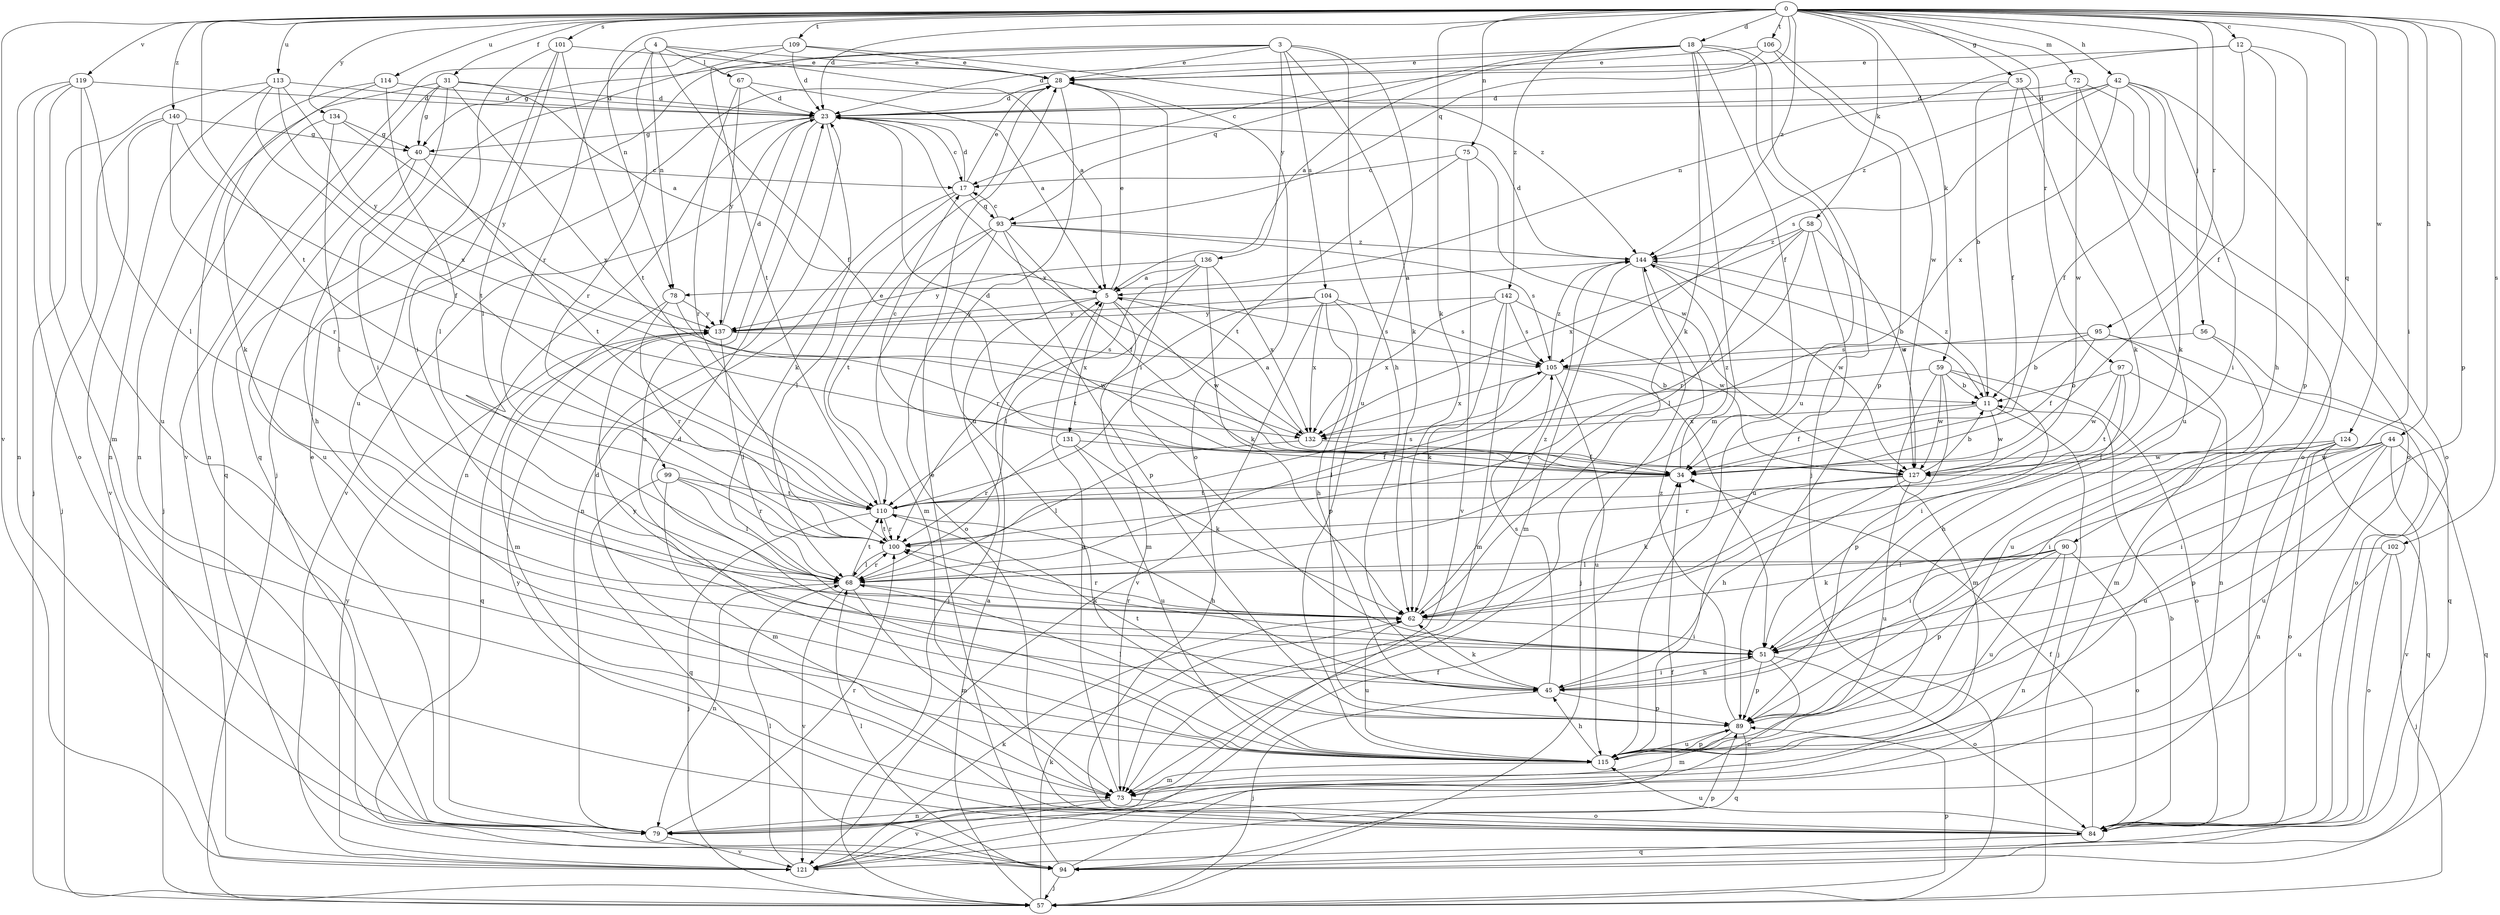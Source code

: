 strict digraph  {
0;
3;
4;
5;
11;
12;
17;
18;
23;
28;
31;
34;
35;
40;
42;
44;
45;
51;
56;
57;
58;
59;
62;
67;
68;
72;
73;
75;
78;
79;
84;
89;
90;
93;
94;
95;
97;
99;
100;
101;
102;
104;
105;
106;
109;
110;
113;
114;
115;
119;
121;
124;
127;
131;
132;
134;
136;
137;
140;
142;
144;
0 -> 12  [label=c];
0 -> 18  [label=d];
0 -> 23  [label=d];
0 -> 31  [label=f];
0 -> 35  [label=g];
0 -> 42  [label=h];
0 -> 44  [label=h];
0 -> 51  [label=i];
0 -> 56  [label=j];
0 -> 58  [label=k];
0 -> 59  [label=k];
0 -> 62  [label=k];
0 -> 72  [label=m];
0 -> 75  [label=n];
0 -> 78  [label=n];
0 -> 89  [label=p];
0 -> 90  [label=q];
0 -> 93  [label=q];
0 -> 95  [label=r];
0 -> 97  [label=r];
0 -> 101  [label=s];
0 -> 102  [label=s];
0 -> 106  [label=t];
0 -> 109  [label=t];
0 -> 110  [label=t];
0 -> 113  [label=u];
0 -> 114  [label=u];
0 -> 119  [label=v];
0 -> 121  [label=v];
0 -> 124  [label=w];
0 -> 134  [label=y];
0 -> 140  [label=z];
0 -> 142  [label=z];
0 -> 144  [label=z];
3 -> 28  [label=e];
3 -> 40  [label=g];
3 -> 45  [label=h];
3 -> 57  [label=j];
3 -> 62  [label=k];
3 -> 104  [label=s];
3 -> 110  [label=t];
3 -> 115  [label=u];
3 -> 136  [label=y];
4 -> 5  [label=a];
4 -> 28  [label=e];
4 -> 34  [label=f];
4 -> 67  [label=l];
4 -> 78  [label=n];
4 -> 99  [label=r];
4 -> 100  [label=r];
5 -> 28  [label=e];
5 -> 57  [label=j];
5 -> 73  [label=m];
5 -> 105  [label=s];
5 -> 127  [label=w];
5 -> 131  [label=x];
5 -> 137  [label=y];
11 -> 34  [label=f];
11 -> 57  [label=j];
11 -> 127  [label=w];
11 -> 132  [label=x];
11 -> 144  [label=z];
12 -> 28  [label=e];
12 -> 34  [label=f];
12 -> 45  [label=h];
12 -> 78  [label=n];
12 -> 89  [label=p];
17 -> 23  [label=d];
17 -> 28  [label=e];
17 -> 68  [label=l];
17 -> 79  [label=n];
17 -> 93  [label=q];
18 -> 5  [label=a];
18 -> 23  [label=d];
18 -> 28  [label=e];
18 -> 34  [label=f];
18 -> 57  [label=j];
18 -> 62  [label=k];
18 -> 73  [label=m];
18 -> 93  [label=q];
18 -> 115  [label=u];
23 -> 17  [label=c];
23 -> 40  [label=g];
23 -> 62  [label=k];
23 -> 79  [label=n];
23 -> 115  [label=u];
23 -> 121  [label=v];
23 -> 132  [label=x];
28 -> 23  [label=d];
28 -> 51  [label=i];
28 -> 84  [label=o];
28 -> 115  [label=u];
31 -> 5  [label=a];
31 -> 23  [label=d];
31 -> 40  [label=g];
31 -> 51  [label=i];
31 -> 79  [label=n];
31 -> 94  [label=q];
31 -> 132  [label=x];
34 -> 23  [label=d];
34 -> 110  [label=t];
34 -> 144  [label=z];
35 -> 11  [label=b];
35 -> 23  [label=d];
35 -> 34  [label=f];
35 -> 62  [label=k];
35 -> 84  [label=o];
40 -> 17  [label=c];
40 -> 45  [label=h];
40 -> 110  [label=t];
40 -> 115  [label=u];
42 -> 23  [label=d];
42 -> 34  [label=f];
42 -> 51  [label=i];
42 -> 62  [label=k];
42 -> 84  [label=o];
42 -> 105  [label=s];
42 -> 132  [label=x];
42 -> 144  [label=z];
44 -> 34  [label=f];
44 -> 51  [label=i];
44 -> 89  [label=p];
44 -> 94  [label=q];
44 -> 115  [label=u];
44 -> 121  [label=v];
44 -> 127  [label=w];
45 -> 51  [label=i];
45 -> 57  [label=j];
45 -> 62  [label=k];
45 -> 89  [label=p];
45 -> 105  [label=s];
45 -> 137  [label=y];
51 -> 45  [label=h];
51 -> 79  [label=n];
51 -> 84  [label=o];
51 -> 89  [label=p];
51 -> 100  [label=r];
56 -> 94  [label=q];
56 -> 105  [label=s];
56 -> 115  [label=u];
57 -> 5  [label=a];
57 -> 62  [label=k];
57 -> 89  [label=p];
58 -> 68  [label=l];
58 -> 100  [label=r];
58 -> 115  [label=u];
58 -> 127  [label=w];
58 -> 132  [label=x];
58 -> 144  [label=z];
59 -> 11  [label=b];
59 -> 51  [label=i];
59 -> 73  [label=m];
59 -> 84  [label=o];
59 -> 89  [label=p];
59 -> 100  [label=r];
59 -> 127  [label=w];
62 -> 51  [label=i];
62 -> 100  [label=r];
62 -> 115  [label=u];
62 -> 144  [label=z];
67 -> 5  [label=a];
67 -> 23  [label=d];
67 -> 100  [label=r];
67 -> 137  [label=y];
68 -> 62  [label=k];
68 -> 73  [label=m];
68 -> 79  [label=n];
68 -> 100  [label=r];
68 -> 110  [label=t];
68 -> 121  [label=v];
72 -> 23  [label=d];
72 -> 84  [label=o];
72 -> 115  [label=u];
72 -> 127  [label=w];
73 -> 5  [label=a];
73 -> 79  [label=n];
73 -> 84  [label=o];
73 -> 121  [label=v];
75 -> 17  [label=c];
75 -> 110  [label=t];
75 -> 121  [label=v];
75 -> 127  [label=w];
78 -> 73  [label=m];
78 -> 100  [label=r];
78 -> 127  [label=w];
78 -> 137  [label=y];
79 -> 28  [label=e];
79 -> 100  [label=r];
79 -> 121  [label=v];
84 -> 11  [label=b];
84 -> 23  [label=d];
84 -> 34  [label=f];
84 -> 94  [label=q];
84 -> 115  [label=u];
84 -> 137  [label=y];
89 -> 68  [label=l];
89 -> 73  [label=m];
89 -> 94  [label=q];
89 -> 110  [label=t];
89 -> 115  [label=u];
89 -> 144  [label=z];
90 -> 51  [label=i];
90 -> 62  [label=k];
90 -> 68  [label=l];
90 -> 79  [label=n];
90 -> 84  [label=o];
90 -> 89  [label=p];
90 -> 115  [label=u];
93 -> 17  [label=c];
93 -> 34  [label=f];
93 -> 73  [label=m];
93 -> 84  [label=o];
93 -> 89  [label=p];
93 -> 105  [label=s];
93 -> 110  [label=t];
93 -> 144  [label=z];
94 -> 28  [label=e];
94 -> 34  [label=f];
94 -> 57  [label=j];
94 -> 68  [label=l];
95 -> 11  [label=b];
95 -> 34  [label=f];
95 -> 79  [label=n];
95 -> 84  [label=o];
95 -> 105  [label=s];
97 -> 11  [label=b];
97 -> 45  [label=h];
97 -> 73  [label=m];
97 -> 110  [label=t];
97 -> 127  [label=w];
99 -> 68  [label=l];
99 -> 73  [label=m];
99 -> 94  [label=q];
99 -> 100  [label=r];
99 -> 110  [label=t];
100 -> 68  [label=l];
100 -> 110  [label=t];
101 -> 28  [label=e];
101 -> 51  [label=i];
101 -> 68  [label=l];
101 -> 110  [label=t];
101 -> 115  [label=u];
102 -> 57  [label=j];
102 -> 68  [label=l];
102 -> 84  [label=o];
102 -> 115  [label=u];
104 -> 45  [label=h];
104 -> 89  [label=p];
104 -> 105  [label=s];
104 -> 110  [label=t];
104 -> 121  [label=v];
104 -> 132  [label=x];
104 -> 137  [label=y];
105 -> 11  [label=b];
105 -> 51  [label=i];
105 -> 68  [label=l];
105 -> 115  [label=u];
105 -> 132  [label=x];
105 -> 144  [label=z];
106 -> 17  [label=c];
106 -> 28  [label=e];
106 -> 89  [label=p];
106 -> 127  [label=w];
109 -> 23  [label=d];
109 -> 28  [label=e];
109 -> 94  [label=q];
109 -> 121  [label=v];
109 -> 144  [label=z];
110 -> 28  [label=e];
110 -> 45  [label=h];
110 -> 57  [label=j];
110 -> 100  [label=r];
110 -> 105  [label=s];
113 -> 23  [label=d];
113 -> 57  [label=j];
113 -> 79  [label=n];
113 -> 110  [label=t];
113 -> 132  [label=x];
113 -> 137  [label=y];
114 -> 23  [label=d];
114 -> 62  [label=k];
114 -> 68  [label=l];
114 -> 79  [label=n];
115 -> 23  [label=d];
115 -> 45  [label=h];
115 -> 73  [label=m];
115 -> 89  [label=p];
119 -> 23  [label=d];
119 -> 68  [label=l];
119 -> 73  [label=m];
119 -> 79  [label=n];
119 -> 84  [label=o];
119 -> 115  [label=u];
121 -> 34  [label=f];
121 -> 62  [label=k];
121 -> 68  [label=l];
121 -> 89  [label=p];
121 -> 137  [label=y];
124 -> 51  [label=i];
124 -> 79  [label=n];
124 -> 84  [label=o];
124 -> 94  [label=q];
124 -> 115  [label=u];
124 -> 127  [label=w];
127 -> 11  [label=b];
127 -> 45  [label=h];
127 -> 62  [label=k];
127 -> 100  [label=r];
127 -> 115  [label=u];
131 -> 17  [label=c];
131 -> 34  [label=f];
131 -> 62  [label=k];
131 -> 100  [label=r];
131 -> 115  [label=u];
132 -> 5  [label=a];
132 -> 34  [label=f];
132 -> 68  [label=l];
134 -> 40  [label=g];
134 -> 57  [label=j];
134 -> 68  [label=l];
134 -> 137  [label=y];
136 -> 5  [label=a];
136 -> 62  [label=k];
136 -> 68  [label=l];
136 -> 100  [label=r];
136 -> 132  [label=x];
136 -> 137  [label=y];
137 -> 23  [label=d];
137 -> 68  [label=l];
137 -> 94  [label=q];
137 -> 105  [label=s];
140 -> 34  [label=f];
140 -> 40  [label=g];
140 -> 57  [label=j];
140 -> 100  [label=r];
140 -> 121  [label=v];
142 -> 62  [label=k];
142 -> 73  [label=m];
142 -> 105  [label=s];
142 -> 127  [label=w];
142 -> 132  [label=x];
142 -> 137  [label=y];
144 -> 5  [label=a];
144 -> 11  [label=b];
144 -> 23  [label=d];
144 -> 57  [label=j];
144 -> 73  [label=m];
144 -> 127  [label=w];
}
